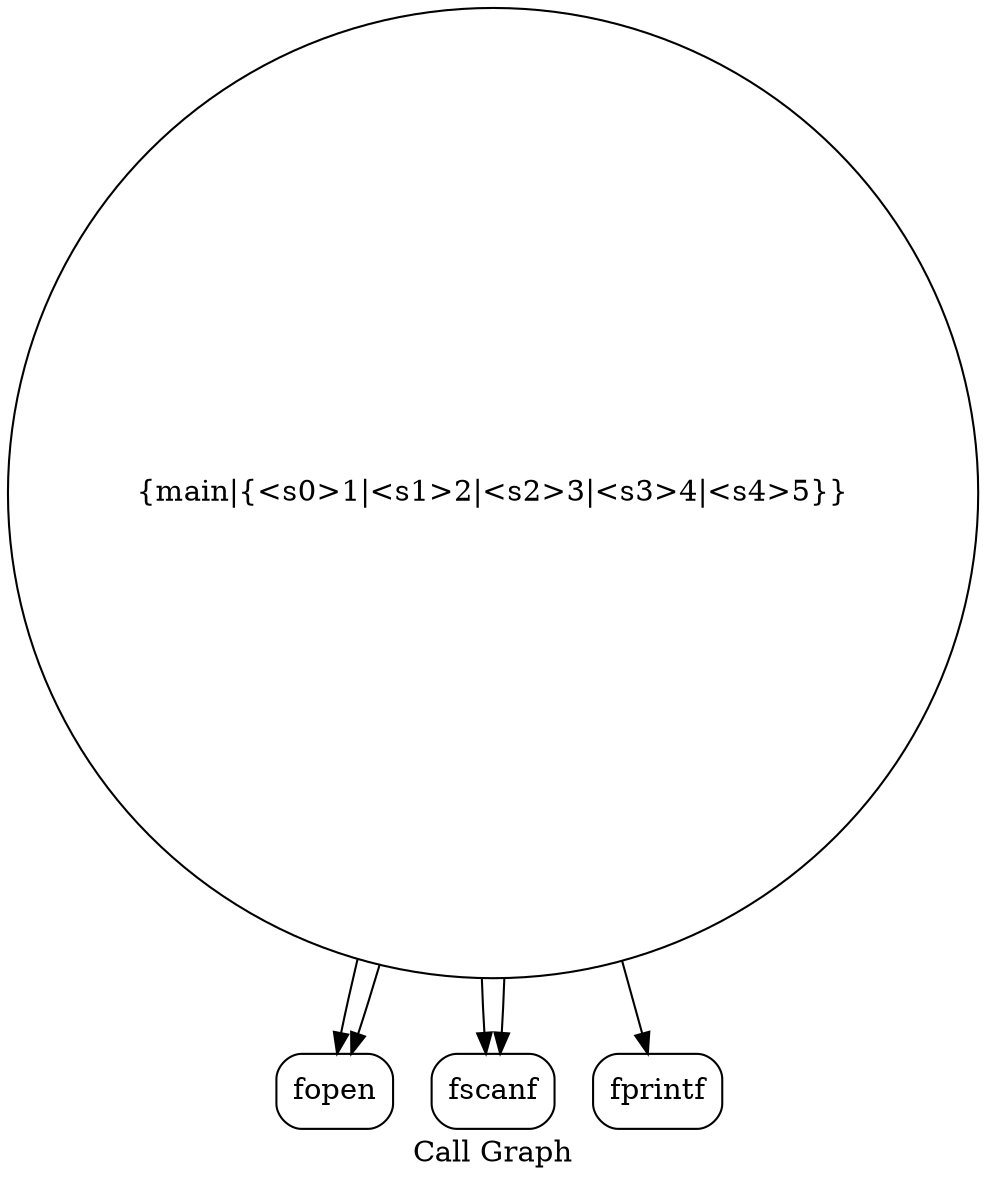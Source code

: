 digraph "Call Graph" {
	label="Call Graph";

	Node0x55dbae281640 [shape=record,shape=circle,label="{main|{<s0>1|<s1>2|<s2>3|<s3>4|<s4>5}}"];
	Node0x55dbae281640:s0 -> Node0x55dbae281ad0[color=black];
	Node0x55dbae281640:s1 -> Node0x55dbae281ad0[color=black];
	Node0x55dbae281640:s2 -> Node0x55dbae281b50[color=black];
	Node0x55dbae281640:s3 -> Node0x55dbae281b50[color=black];
	Node0x55dbae281640:s4 -> Node0x55dbae281bd0[color=black];
	Node0x55dbae281b50 [shape=record,shape=Mrecord,label="{fscanf}"];
	Node0x55dbae281ad0 [shape=record,shape=Mrecord,label="{fopen}"];
	Node0x55dbae281bd0 [shape=record,shape=Mrecord,label="{fprintf}"];
}
